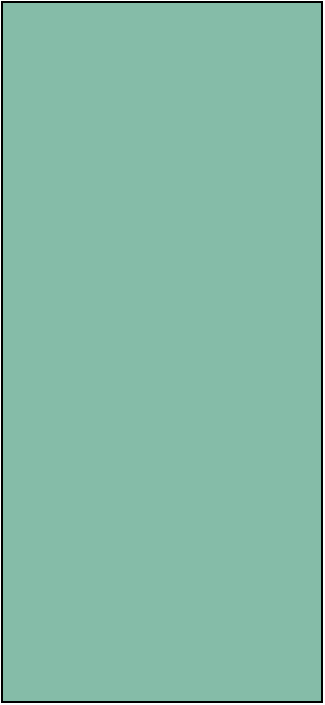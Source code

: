 <mxfile version="13.8.7" type="github">
  <diagram id="u35l85IKDCg5NpIjXBWN" name="Page-1">
    <mxGraphModel dx="868" dy="488" grid="1" gridSize="10" guides="1" tooltips="1" connect="1" arrows="1" fold="0" page="1" pageScale="1" pageWidth="827" pageHeight="1169" math="0" shadow="0">
      <root>
        <mxCell id="IHWm6leCq4J6w1Vsg2oF-0" />
        <mxCell id="IHWm6leCq4J6w1Vsg2oF-1" parent="IHWm6leCq4J6w1Vsg2oF-0" />
        <mxCell id="qxN8eJHMfEaMiCHZe00V-7" value="" style="rounded=0;whiteSpace=wrap;html=1;shadow=0;fillColor=#85BCA8;direction=south;sketch=0;glass=0;" vertex="1" parent="IHWm6leCq4J6w1Vsg2oF-1">
          <mxGeometry x="80" y="440" width="160" height="350" as="geometry" />
        </mxCell>
      </root>
    </mxGraphModel>
  </diagram>
</mxfile>
